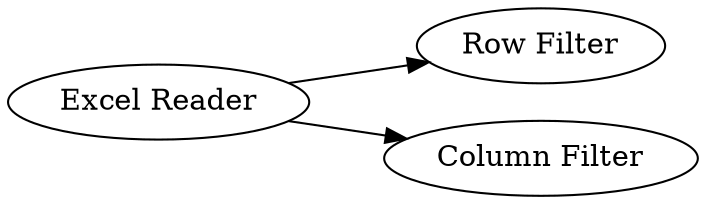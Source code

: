 digraph {
	1 [label="Excel Reader"]
	2 [label="Row Filter"]
	3 [label="Column Filter"]
	1 -> 3
	1 -> 2
	rankdir=LR
}
